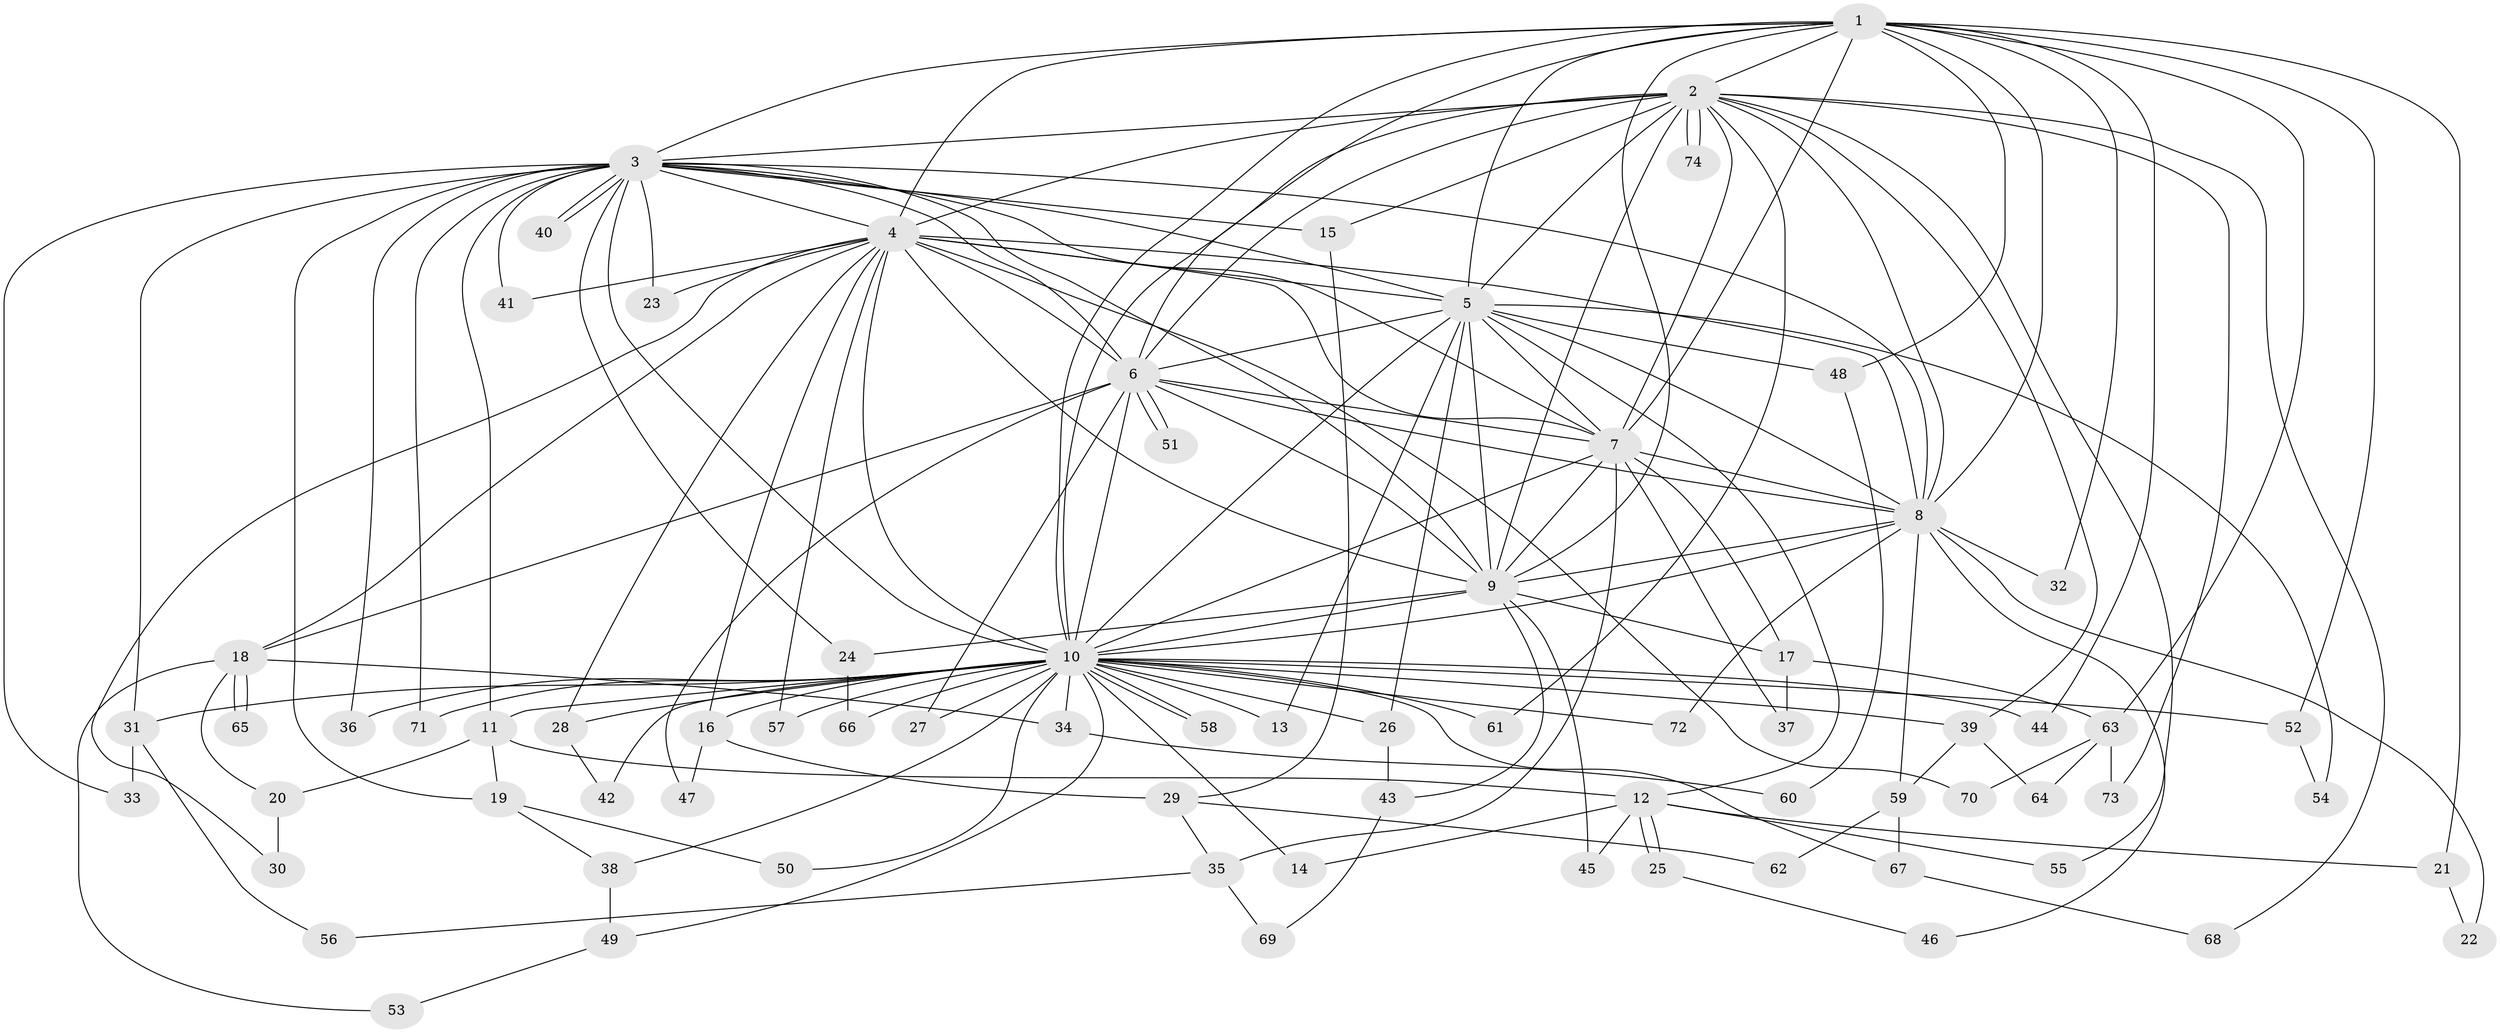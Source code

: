 // coarse degree distribution, {15: 0.03333333333333333, 6: 0.03333333333333333, 2: 0.23333333333333334, 4: 0.1, 11: 0.06666666666666667, 7: 0.03333333333333333, 9: 0.06666666666666667, 1: 0.13333333333333333, 18: 0.03333333333333333, 3: 0.1, 5: 0.13333333333333333, 13: 0.03333333333333333}
// Generated by graph-tools (version 1.1) at 2025/36/03/04/25 23:36:22]
// undirected, 74 vertices, 173 edges
graph export_dot {
  node [color=gray90,style=filled];
  1;
  2;
  3;
  4;
  5;
  6;
  7;
  8;
  9;
  10;
  11;
  12;
  13;
  14;
  15;
  16;
  17;
  18;
  19;
  20;
  21;
  22;
  23;
  24;
  25;
  26;
  27;
  28;
  29;
  30;
  31;
  32;
  33;
  34;
  35;
  36;
  37;
  38;
  39;
  40;
  41;
  42;
  43;
  44;
  45;
  46;
  47;
  48;
  49;
  50;
  51;
  52;
  53;
  54;
  55;
  56;
  57;
  58;
  59;
  60;
  61;
  62;
  63;
  64;
  65;
  66;
  67;
  68;
  69;
  70;
  71;
  72;
  73;
  74;
  1 -- 2;
  1 -- 3;
  1 -- 4;
  1 -- 5;
  1 -- 6;
  1 -- 7;
  1 -- 8;
  1 -- 9;
  1 -- 10;
  1 -- 21;
  1 -- 32;
  1 -- 44;
  1 -- 48;
  1 -- 52;
  1 -- 63;
  2 -- 3;
  2 -- 4;
  2 -- 5;
  2 -- 6;
  2 -- 7;
  2 -- 8;
  2 -- 9;
  2 -- 10;
  2 -- 15;
  2 -- 39;
  2 -- 55;
  2 -- 61;
  2 -- 68;
  2 -- 73;
  2 -- 74;
  2 -- 74;
  3 -- 4;
  3 -- 5;
  3 -- 6;
  3 -- 7;
  3 -- 8;
  3 -- 9;
  3 -- 10;
  3 -- 11;
  3 -- 15;
  3 -- 19;
  3 -- 23;
  3 -- 24;
  3 -- 31;
  3 -- 33;
  3 -- 36;
  3 -- 40;
  3 -- 40;
  3 -- 41;
  3 -- 71;
  4 -- 5;
  4 -- 6;
  4 -- 7;
  4 -- 8;
  4 -- 9;
  4 -- 10;
  4 -- 16;
  4 -- 18;
  4 -- 23;
  4 -- 28;
  4 -- 30;
  4 -- 41;
  4 -- 57;
  4 -- 70;
  5 -- 6;
  5 -- 7;
  5 -- 8;
  5 -- 9;
  5 -- 10;
  5 -- 12;
  5 -- 13;
  5 -- 26;
  5 -- 48;
  5 -- 54;
  6 -- 7;
  6 -- 8;
  6 -- 9;
  6 -- 10;
  6 -- 18;
  6 -- 27;
  6 -- 47;
  6 -- 51;
  6 -- 51;
  7 -- 8;
  7 -- 9;
  7 -- 10;
  7 -- 17;
  7 -- 35;
  7 -- 37;
  8 -- 9;
  8 -- 10;
  8 -- 22;
  8 -- 32;
  8 -- 46;
  8 -- 59;
  8 -- 72;
  9 -- 10;
  9 -- 17;
  9 -- 24;
  9 -- 43;
  9 -- 45;
  10 -- 11;
  10 -- 13;
  10 -- 14;
  10 -- 16;
  10 -- 26;
  10 -- 27;
  10 -- 28;
  10 -- 31;
  10 -- 34;
  10 -- 36;
  10 -- 38;
  10 -- 39;
  10 -- 42;
  10 -- 44;
  10 -- 49;
  10 -- 50;
  10 -- 52;
  10 -- 57;
  10 -- 58;
  10 -- 58;
  10 -- 61;
  10 -- 66;
  10 -- 67;
  10 -- 71;
  10 -- 72;
  11 -- 12;
  11 -- 19;
  11 -- 20;
  12 -- 14;
  12 -- 21;
  12 -- 25;
  12 -- 25;
  12 -- 45;
  12 -- 55;
  15 -- 29;
  16 -- 29;
  16 -- 47;
  17 -- 37;
  17 -- 63;
  18 -- 20;
  18 -- 34;
  18 -- 53;
  18 -- 65;
  18 -- 65;
  19 -- 38;
  19 -- 50;
  20 -- 30;
  21 -- 22;
  24 -- 66;
  25 -- 46;
  26 -- 43;
  28 -- 42;
  29 -- 35;
  29 -- 62;
  31 -- 33;
  31 -- 56;
  34 -- 60;
  35 -- 56;
  35 -- 69;
  38 -- 49;
  39 -- 59;
  39 -- 64;
  43 -- 69;
  48 -- 60;
  49 -- 53;
  52 -- 54;
  59 -- 62;
  59 -- 67;
  63 -- 64;
  63 -- 70;
  63 -- 73;
  67 -- 68;
}
